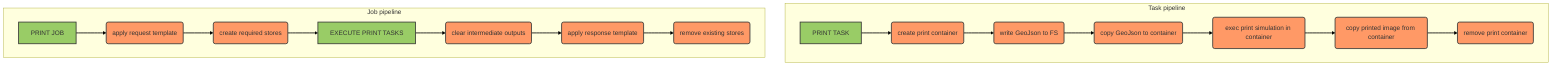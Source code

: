 graph TB
    subgraph Task pipeline 
    PRINT_TASK[PRINT TASK] --> createContainer(create print container)
    createContainer --> writeGeoJson(write GeoJson to FS)
    writeGeoJson --> copyGeoJson(copy GeoJson to container)
    copyGeoJson --> print(exec print simulation in container)
    print --> copyImage(copy printed image from container)
    copyImage --> removeContainer(remove print container)
    end
    subgraph Job pipeline
    PRINT_JOB[PRINT JOB] --> applyRequestTemplate(apply request template)
    applyRequestTemplate --> createStores(create required stores)
    createStores --> PRINT_TASKS[EXECUTE PRINT TASKS]
    PRINT_TASKS --> clearOutputs(clear intermediate outputs)
    clearOutputs --> applyResponseTemplate(apply response template)
    applyResponseTemplate --> removeStores(remove existing stores)
    end

    linkStyle default stroke-width:2px,fill:none,stroke:black
    classDef hookClass fill:#f96,stroke:#333,stroke-width:2px
    class createContainer,removeContainer,writeGeoJson,copyGeoJson,createStores,removeStores,print,copyImage,applyRequestTemplate,clearOutputs,applyResponseTemplate hookClass
    classDef operationClass fill:#9c6,stroke:#333,stroke-width:2px
    class PRINT_TASK,PRINT_JOB,PRINT_TASKS operationClass